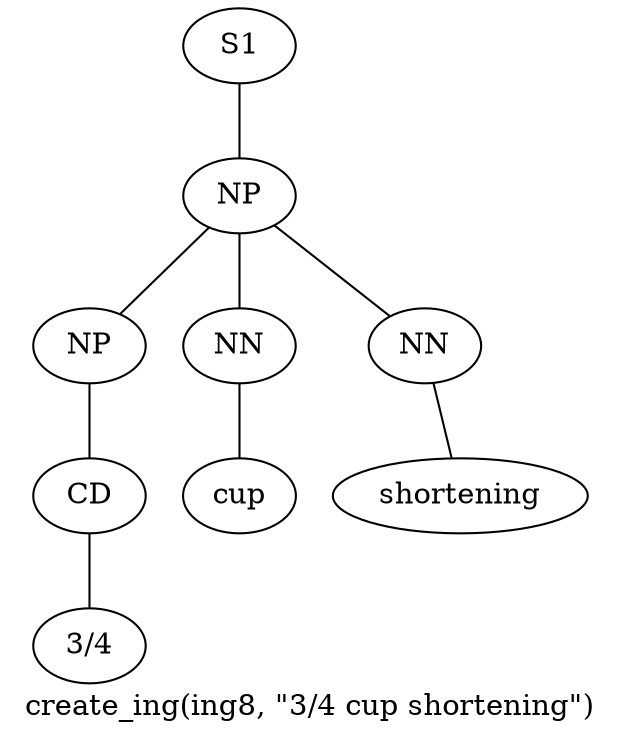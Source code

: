 graph SyntaxGraph {
	label = "create_ing(ing8, \"3/4 cup shortening\")";
	Node0 [label="S1"];
	Node1 [label="NP"];
	Node2 [label="NP"];
	Node3 [label="CD"];
	Node4 [label="3/4"];
	Node5 [label="NN"];
	Node6 [label="cup"];
	Node7 [label="NN"];
	Node8 [label="shortening"];

	Node0 -- Node1;
	Node1 -- Node2;
	Node1 -- Node5;
	Node1 -- Node7;
	Node2 -- Node3;
	Node3 -- Node4;
	Node5 -- Node6;
	Node7 -- Node8;
}